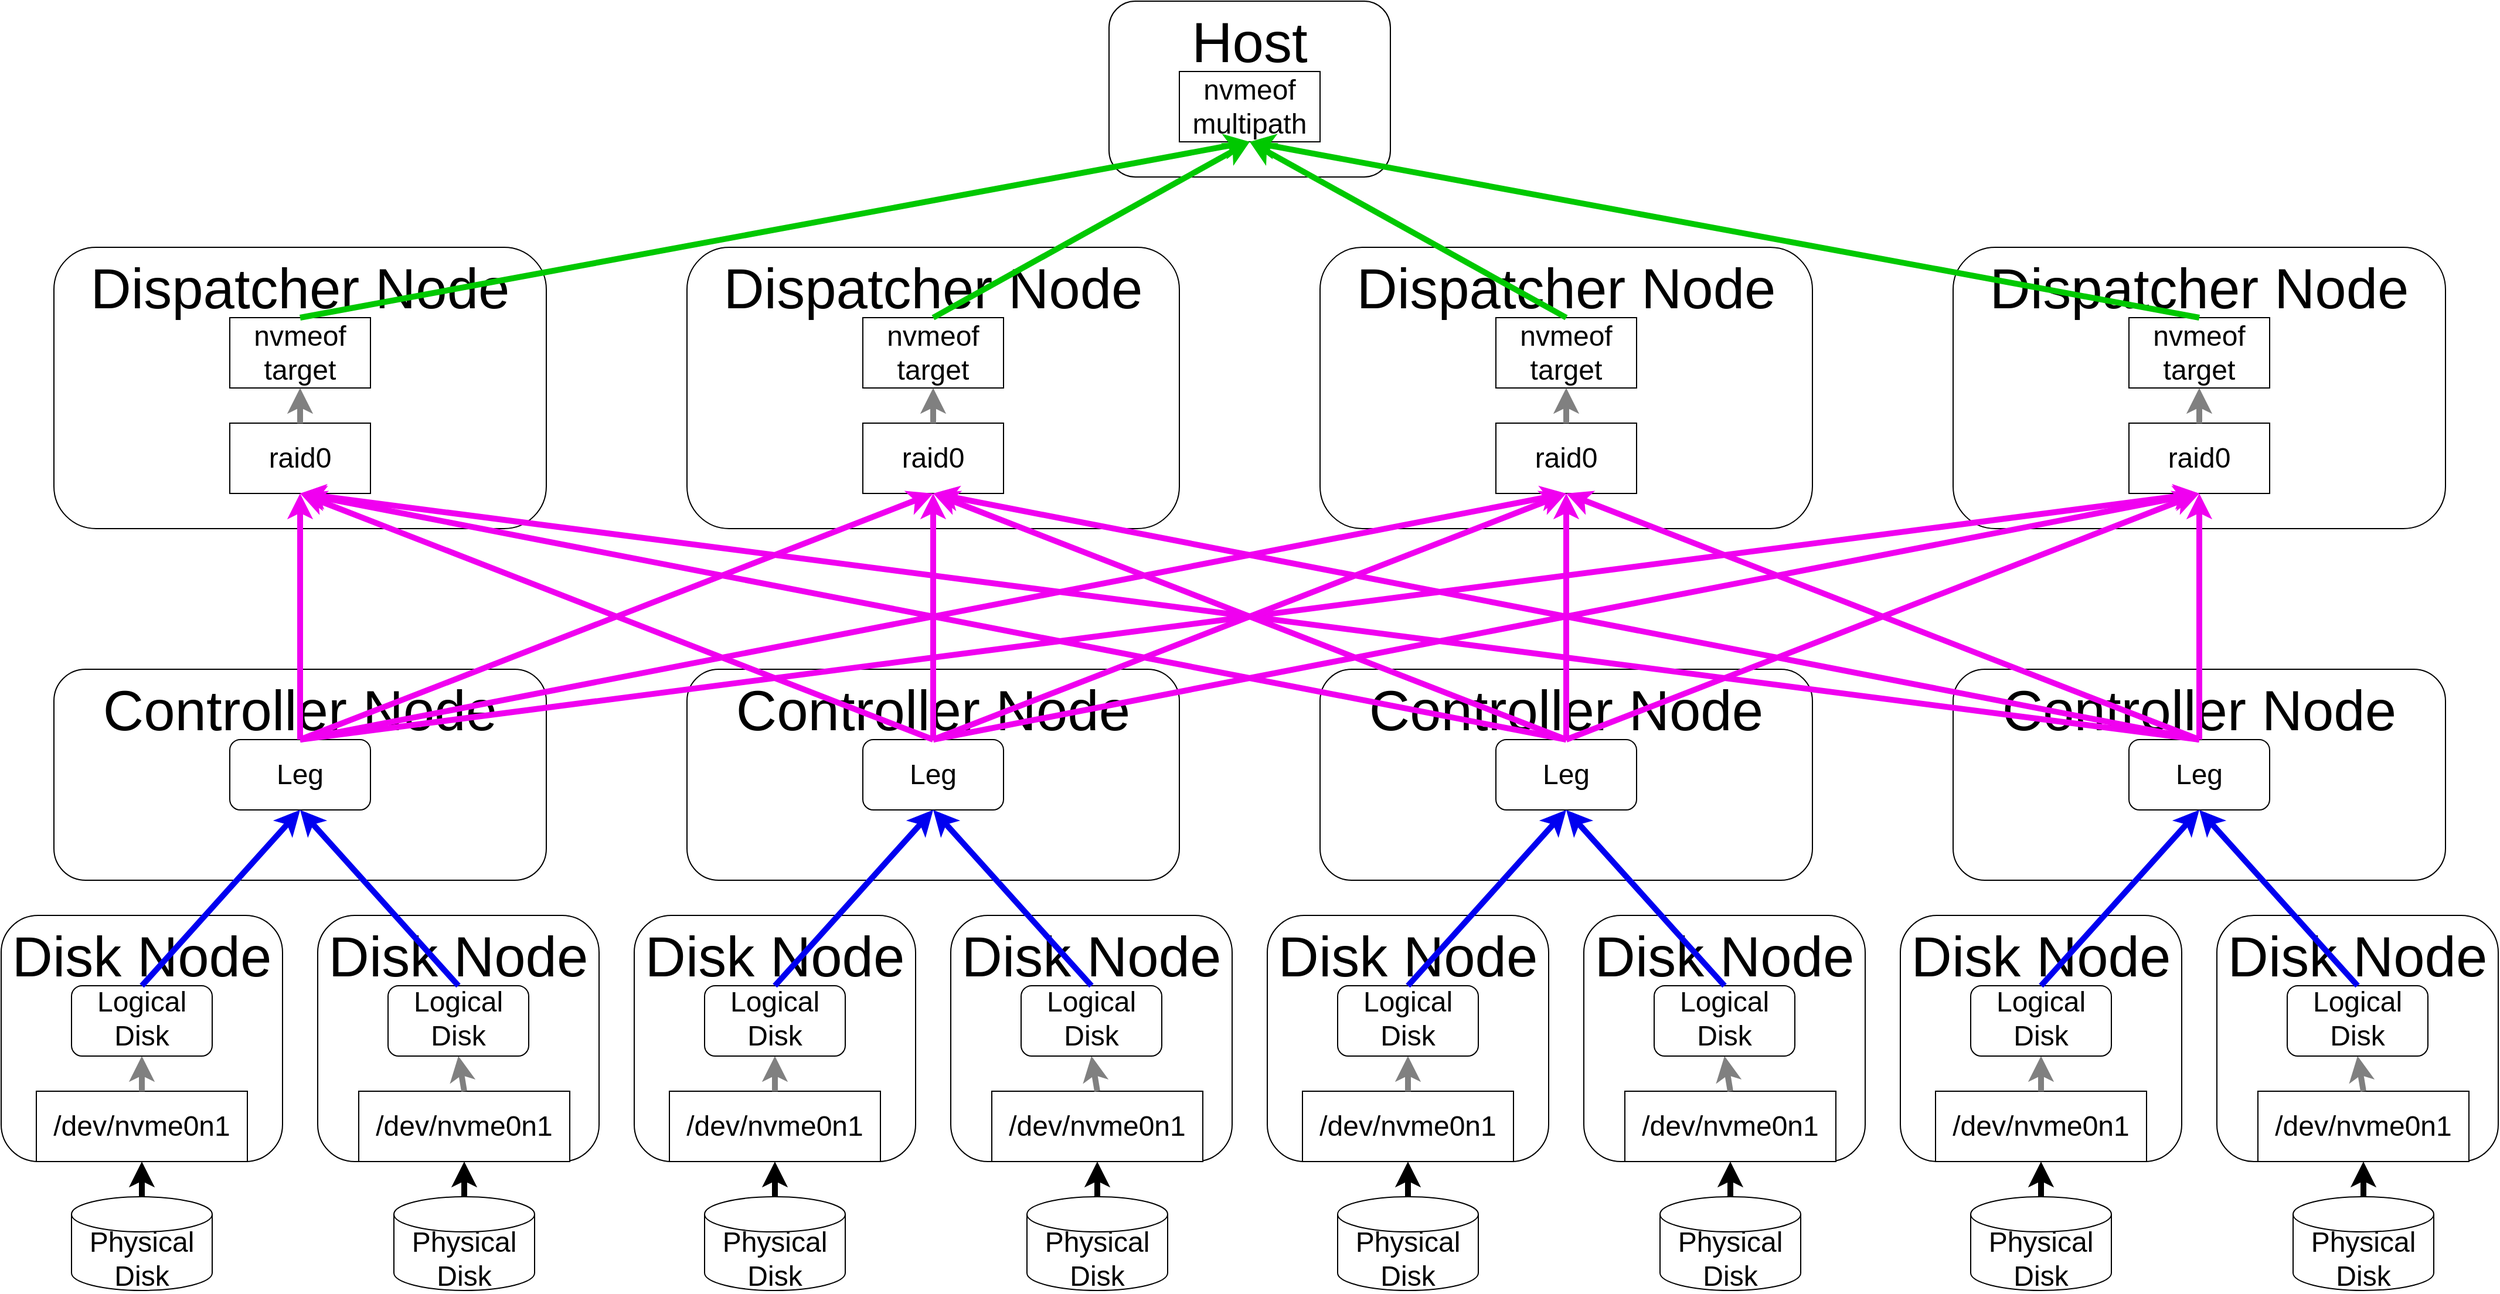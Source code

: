 <mxfile version="23.1.5" type="device">
  <diagram name="Page-1" id="okQUsLcCIn6qNMJXYvbM">
    <mxGraphModel dx="4580" dy="2303" grid="1" gridSize="10" guides="1" tooltips="1" connect="1" arrows="1" fold="1" page="1" pageScale="1" pageWidth="850" pageHeight="1100" math="0" shadow="0">
      <root>
        <mxCell id="0" />
        <mxCell id="1" parent="0" />
        <mxCell id="XB3jAJVvI8-QcdFU9VrM-32" value="&lt;span style=&quot;font-size: 48px;&quot;&gt;Dispatcher Node&lt;/span&gt;" style="rounded=1;whiteSpace=wrap;html=1;verticalAlign=top;" parent="1" vertex="1">
          <mxGeometry x="-1345" y="60" width="420" height="240" as="geometry" />
        </mxCell>
        <mxCell id="XB3jAJVvI8-QcdFU9VrM-1" value="&lt;font style=&quot;font-size: 48px;&quot;&gt;Controller Node&lt;/font&gt;" style="rounded=1;whiteSpace=wrap;html=1;verticalAlign=top;" parent="1" vertex="1">
          <mxGeometry x="-1345" y="420" width="420" height="180" as="geometry" />
        </mxCell>
        <mxCell id="XB3jAJVvI8-QcdFU9VrM-2" value="&lt;span style=&quot;font-size: 24px;&quot;&gt;Leg&lt;/span&gt;" style="rounded=1;whiteSpace=wrap;html=1;verticalAlign=middle;" parent="1" vertex="1">
          <mxGeometry x="-1195" y="480" width="120" height="60" as="geometry" />
        </mxCell>
        <mxCell id="XB3jAJVvI8-QcdFU9VrM-3" value="&lt;font style=&quot;font-size: 48px;&quot;&gt;Host&lt;/font&gt;" style="rounded=1;whiteSpace=wrap;html=1;verticalAlign=top;" parent="1" vertex="1">
          <mxGeometry x="-445" y="-150" width="240" height="150" as="geometry" />
        </mxCell>
        <mxCell id="XB3jAJVvI8-QcdFU9VrM-4" value="&lt;font style=&quot;font-size: 24px;&quot;&gt;nvmeof&lt;br&gt;multipath&lt;br&gt;&lt;/font&gt;" style="rounded=0;whiteSpace=wrap;html=1;" parent="1" vertex="1">
          <mxGeometry x="-385" y="-90" width="120" height="60" as="geometry" />
        </mxCell>
        <mxCell id="XB3jAJVvI8-QcdFU9VrM-5" value="&lt;font style=&quot;font-size: 48px;&quot;&gt;Disk Node&lt;/font&gt;" style="rounded=1;whiteSpace=wrap;html=1;verticalAlign=top;" parent="1" vertex="1">
          <mxGeometry x="-1390" y="630" width="240" height="210" as="geometry" />
        </mxCell>
        <mxCell id="XB3jAJVvI8-QcdFU9VrM-6" value="&lt;font style=&quot;font-size: 24px;&quot;&gt;Physical&lt;br&gt;Disk&lt;/font&gt;" style="shape=cylinder3;whiteSpace=wrap;html=1;boundedLbl=1;backgroundOutline=1;size=15;" parent="1" vertex="1">
          <mxGeometry x="-1330" y="870" width="120" height="80" as="geometry" />
        </mxCell>
        <mxCell id="XB3jAJVvI8-QcdFU9VrM-7" value="&lt;font style=&quot;font-size: 24px;&quot;&gt;/dev/nvme0n1&lt;/font&gt;" style="rounded=0;whiteSpace=wrap;html=1;" parent="1" vertex="1">
          <mxGeometry x="-1360" y="780" width="180" height="60" as="geometry" />
        </mxCell>
        <mxCell id="XB3jAJVvI8-QcdFU9VrM-9" value="" style="endArrow=classic;html=1;rounded=0;strokeWidth=5;strokeColor=#000000;exitX=0.5;exitY=0;exitDx=0;exitDy=0;exitPerimeter=0;entryX=0.5;entryY=1;entryDx=0;entryDy=0;" parent="1" source="XB3jAJVvI8-QcdFU9VrM-6" target="XB3jAJVvI8-QcdFU9VrM-7" edge="1">
          <mxGeometry width="50" height="50" relative="1" as="geometry">
            <mxPoint x="-965" y="1190" as="sourcePoint" />
            <mxPoint x="-915" y="1140" as="targetPoint" />
          </mxGeometry>
        </mxCell>
        <mxCell id="XB3jAJVvI8-QcdFU9VrM-10" value="" style="endArrow=classic;html=1;rounded=0;strokeWidth=5;strokeColor=#808080;exitX=0.5;exitY=0;exitDx=0;exitDy=0;entryX=0.5;entryY=1;entryDx=0;entryDy=0;" parent="1" source="XB3jAJVvI8-QcdFU9VrM-7" target="XB3jAJVvI8-QcdFU9VrM-11" edge="1">
          <mxGeometry width="50" height="50" relative="1" as="geometry">
            <mxPoint x="-585" y="790" as="sourcePoint" />
            <mxPoint x="-585" y="700" as="targetPoint" />
          </mxGeometry>
        </mxCell>
        <mxCell id="XB3jAJVvI8-QcdFU9VrM-11" value="&lt;font style=&quot;font-size: 24px;&quot;&gt;Logical Disk&lt;/font&gt;" style="rounded=1;whiteSpace=wrap;html=1;verticalAlign=bottom;container=0;" parent="1" vertex="1">
          <mxGeometry x="-1330" y="690" width="120" height="60" as="geometry" />
        </mxCell>
        <mxCell id="XB3jAJVvI8-QcdFU9VrM-13" value="" style="endArrow=none;dashed=1;html=1;dashPattern=1 4;strokeWidth=5;rounded=0;exitX=1;exitY=0.5;exitDx=0;exitDy=0;entryX=1;entryY=0.5;entryDx=0;entryDy=0;" parent="1" edge="1">
          <mxGeometry width="50" height="50" relative="1" as="geometry">
            <mxPoint x="-1255" y="720" as="sourcePoint" />
            <mxPoint x="-1255" y="720" as="targetPoint" />
          </mxGeometry>
        </mxCell>
        <mxCell id="XB3jAJVvI8-QcdFU9VrM-15" value="&lt;font style=&quot;font-size: 48px;&quot;&gt;Disk Node&lt;/font&gt;" style="rounded=1;whiteSpace=wrap;html=1;verticalAlign=top;" parent="1" vertex="1">
          <mxGeometry x="-1120" y="630" width="240" height="210" as="geometry" />
        </mxCell>
        <mxCell id="XB3jAJVvI8-QcdFU9VrM-16" value="&lt;font style=&quot;font-size: 24px;&quot;&gt;Physical&lt;br&gt;Disk&lt;/font&gt;" style="shape=cylinder3;whiteSpace=wrap;html=1;boundedLbl=1;backgroundOutline=1;size=15;" parent="1" vertex="1">
          <mxGeometry x="-1055" y="870" width="120" height="80" as="geometry" />
        </mxCell>
        <mxCell id="XB3jAJVvI8-QcdFU9VrM-17" value="&lt;font style=&quot;font-size: 24px;&quot;&gt;/dev/nvme0n1&lt;/font&gt;" style="rounded=0;whiteSpace=wrap;html=1;" parent="1" vertex="1">
          <mxGeometry x="-1085" y="780" width="180" height="60" as="geometry" />
        </mxCell>
        <mxCell id="XB3jAJVvI8-QcdFU9VrM-19" value="" style="endArrow=classic;html=1;rounded=0;strokeWidth=5;strokeColor=#000000;exitX=0.5;exitY=0;exitDx=0;exitDy=0;exitPerimeter=0;entryX=0.5;entryY=1;entryDx=0;entryDy=0;" parent="1" source="XB3jAJVvI8-QcdFU9VrM-16" target="XB3jAJVvI8-QcdFU9VrM-17" edge="1">
          <mxGeometry width="50" height="50" relative="1" as="geometry">
            <mxPoint x="-675" y="1190" as="sourcePoint" />
            <mxPoint x="-625" y="1140" as="targetPoint" />
          </mxGeometry>
        </mxCell>
        <mxCell id="XB3jAJVvI8-QcdFU9VrM-20" value="" style="endArrow=classic;html=1;rounded=0;strokeWidth=5;strokeColor=#808080;exitX=0.5;exitY=0;exitDx=0;exitDy=0;entryX=0.5;entryY=1;entryDx=0;entryDy=0;" parent="1" source="XB3jAJVvI8-QcdFU9VrM-17" target="XB3jAJVvI8-QcdFU9VrM-21" edge="1">
          <mxGeometry width="50" height="50" relative="1" as="geometry">
            <mxPoint x="-295" y="790" as="sourcePoint" />
            <mxPoint x="-295" y="700" as="targetPoint" />
          </mxGeometry>
        </mxCell>
        <mxCell id="XB3jAJVvI8-QcdFU9VrM-21" value="&lt;font style=&quot;font-size: 24px;&quot;&gt;Logical Disk&lt;/font&gt;" style="rounded=1;whiteSpace=wrap;html=1;verticalAlign=bottom;container=0;" parent="1" vertex="1">
          <mxGeometry x="-1060" y="690" width="120" height="60" as="geometry" />
        </mxCell>
        <mxCell id="XB3jAJVvI8-QcdFU9VrM-23" value="" style="endArrow=none;dashed=1;html=1;dashPattern=1 4;strokeWidth=5;rounded=0;exitX=1;exitY=0.5;exitDx=0;exitDy=0;entryX=1;entryY=0.5;entryDx=0;entryDy=0;" parent="1" edge="1">
          <mxGeometry width="50" height="50" relative="1" as="geometry">
            <mxPoint x="-965" y="720" as="sourcePoint" />
            <mxPoint x="-965" y="720" as="targetPoint" />
          </mxGeometry>
        </mxCell>
        <mxCell id="XB3jAJVvI8-QcdFU9VrM-25" value="" style="endArrow=classic;html=1;rounded=0;strokeWidth=5;strokeColor=#0000f0;exitX=0.5;exitY=0;exitDx=0;exitDy=0;entryX=0.5;entryY=1;entryDx=0;entryDy=0;" parent="1" source="XB3jAJVvI8-QcdFU9VrM-11" target="XB3jAJVvI8-QcdFU9VrM-2" edge="1">
          <mxGeometry width="50" height="50" relative="1" as="geometry">
            <mxPoint x="150" y="560" as="sourcePoint" />
            <mxPoint x="30" y="300" as="targetPoint" />
          </mxGeometry>
        </mxCell>
        <mxCell id="XB3jAJVvI8-QcdFU9VrM-26" value="" style="endArrow=classic;html=1;rounded=0;strokeWidth=5;strokeColor=#0000f0;exitX=0.5;exitY=0;exitDx=0;exitDy=0;entryX=0.5;entryY=1;entryDx=0;entryDy=0;" parent="1" source="XB3jAJVvI8-QcdFU9VrM-21" target="XB3jAJVvI8-QcdFU9VrM-2" edge="1">
          <mxGeometry width="50" height="50" relative="1" as="geometry">
            <mxPoint x="-40" y="800" as="sourcePoint" />
            <mxPoint x="80" y="540" as="targetPoint" />
          </mxGeometry>
        </mxCell>
        <mxCell id="XB3jAJVvI8-QcdFU9VrM-33" value="&lt;span style=&quot;font-size: 24px;&quot;&gt;raid0&lt;/span&gt;" style="rounded=0;whiteSpace=wrap;html=1;verticalAlign=middle;" parent="1" vertex="1">
          <mxGeometry x="-1195" y="210" width="120" height="60" as="geometry" />
        </mxCell>
        <mxCell id="XB3jAJVvI8-QcdFU9VrM-34" value="&lt;font style=&quot;font-size: 48px;&quot;&gt;Controller Node&lt;/font&gt;" style="rounded=1;whiteSpace=wrap;html=1;verticalAlign=top;" parent="1" vertex="1">
          <mxGeometry x="-805" y="420" width="420" height="180" as="geometry" />
        </mxCell>
        <mxCell id="XB3jAJVvI8-QcdFU9VrM-35" value="&lt;span style=&quot;font-size: 24px;&quot;&gt;Leg&lt;/span&gt;" style="rounded=1;whiteSpace=wrap;html=1;verticalAlign=middle;" parent="1" vertex="1">
          <mxGeometry x="-655" y="480" width="120" height="60" as="geometry" />
        </mxCell>
        <mxCell id="XB3jAJVvI8-QcdFU9VrM-36" value="&lt;font style=&quot;font-size: 48px;&quot;&gt;Disk Node&lt;/font&gt;" style="rounded=1;whiteSpace=wrap;html=1;verticalAlign=top;" parent="1" vertex="1">
          <mxGeometry x="-850" y="630" width="240" height="210" as="geometry" />
        </mxCell>
        <mxCell id="XB3jAJVvI8-QcdFU9VrM-37" value="&lt;font style=&quot;font-size: 24px;&quot;&gt;Physical&lt;br&gt;Disk&lt;/font&gt;" style="shape=cylinder3;whiteSpace=wrap;html=1;boundedLbl=1;backgroundOutline=1;size=15;" parent="1" vertex="1">
          <mxGeometry x="-790" y="870" width="120" height="80" as="geometry" />
        </mxCell>
        <mxCell id="XB3jAJVvI8-QcdFU9VrM-38" value="&lt;font style=&quot;font-size: 24px;&quot;&gt;/dev/nvme0n1&lt;/font&gt;" style="rounded=0;whiteSpace=wrap;html=1;" parent="1" vertex="1">
          <mxGeometry x="-820" y="780" width="180" height="60" as="geometry" />
        </mxCell>
        <mxCell id="XB3jAJVvI8-QcdFU9VrM-39" value="" style="endArrow=classic;html=1;rounded=0;strokeWidth=5;strokeColor=#000000;exitX=0.5;exitY=0;exitDx=0;exitDy=0;exitPerimeter=0;entryX=0.5;entryY=1;entryDx=0;entryDy=0;" parent="1" source="XB3jAJVvI8-QcdFU9VrM-37" target="XB3jAJVvI8-QcdFU9VrM-38" edge="1">
          <mxGeometry width="50" height="50" relative="1" as="geometry">
            <mxPoint x="-425" y="1190" as="sourcePoint" />
            <mxPoint x="-375" y="1140" as="targetPoint" />
          </mxGeometry>
        </mxCell>
        <mxCell id="XB3jAJVvI8-QcdFU9VrM-40" value="" style="endArrow=classic;html=1;rounded=0;strokeWidth=5;strokeColor=#808080;exitX=0.5;exitY=0;exitDx=0;exitDy=0;entryX=0.5;entryY=1;entryDx=0;entryDy=0;" parent="1" source="XB3jAJVvI8-QcdFU9VrM-38" target="XB3jAJVvI8-QcdFU9VrM-41" edge="1">
          <mxGeometry width="50" height="50" relative="1" as="geometry">
            <mxPoint x="-45" y="790" as="sourcePoint" />
            <mxPoint x="-45" y="700" as="targetPoint" />
          </mxGeometry>
        </mxCell>
        <mxCell id="XB3jAJVvI8-QcdFU9VrM-41" value="&lt;font style=&quot;font-size: 24px;&quot;&gt;Logical Disk&lt;/font&gt;" style="rounded=1;whiteSpace=wrap;html=1;verticalAlign=bottom;container=0;" parent="1" vertex="1">
          <mxGeometry x="-790" y="690" width="120" height="60" as="geometry" />
        </mxCell>
        <mxCell id="XB3jAJVvI8-QcdFU9VrM-42" value="" style="endArrow=none;dashed=1;html=1;dashPattern=1 4;strokeWidth=5;rounded=0;exitX=1;exitY=0.5;exitDx=0;exitDy=0;entryX=1;entryY=0.5;entryDx=0;entryDy=0;" parent="1" edge="1">
          <mxGeometry width="50" height="50" relative="1" as="geometry">
            <mxPoint x="-715" y="720" as="sourcePoint" />
            <mxPoint x="-715" y="720" as="targetPoint" />
          </mxGeometry>
        </mxCell>
        <mxCell id="XB3jAJVvI8-QcdFU9VrM-43" value="&lt;font style=&quot;font-size: 48px;&quot;&gt;Disk Node&lt;/font&gt;" style="rounded=1;whiteSpace=wrap;html=1;verticalAlign=top;" parent="1" vertex="1">
          <mxGeometry x="-580" y="630" width="240" height="210" as="geometry" />
        </mxCell>
        <mxCell id="XB3jAJVvI8-QcdFU9VrM-44" value="&lt;font style=&quot;font-size: 24px;&quot;&gt;Physical&lt;br&gt;Disk&lt;/font&gt;" style="shape=cylinder3;whiteSpace=wrap;html=1;boundedLbl=1;backgroundOutline=1;size=15;" parent="1" vertex="1">
          <mxGeometry x="-515" y="870" width="120" height="80" as="geometry" />
        </mxCell>
        <mxCell id="XB3jAJVvI8-QcdFU9VrM-45" value="&lt;font style=&quot;font-size: 24px;&quot;&gt;/dev/nvme0n1&lt;/font&gt;" style="rounded=0;whiteSpace=wrap;html=1;" parent="1" vertex="1">
          <mxGeometry x="-545" y="780" width="180" height="60" as="geometry" />
        </mxCell>
        <mxCell id="XB3jAJVvI8-QcdFU9VrM-46" value="" style="endArrow=classic;html=1;rounded=0;strokeWidth=5;strokeColor=#000000;exitX=0.5;exitY=0;exitDx=0;exitDy=0;exitPerimeter=0;entryX=0.5;entryY=1;entryDx=0;entryDy=0;" parent="1" source="XB3jAJVvI8-QcdFU9VrM-44" target="XB3jAJVvI8-QcdFU9VrM-45" edge="1">
          <mxGeometry width="50" height="50" relative="1" as="geometry">
            <mxPoint x="-135" y="1190" as="sourcePoint" />
            <mxPoint x="-85" y="1140" as="targetPoint" />
          </mxGeometry>
        </mxCell>
        <mxCell id="XB3jAJVvI8-QcdFU9VrM-47" value="" style="endArrow=classic;html=1;rounded=0;strokeWidth=5;strokeColor=#808080;exitX=0.5;exitY=0;exitDx=0;exitDy=0;entryX=0.5;entryY=1;entryDx=0;entryDy=0;" parent="1" source="XB3jAJVvI8-QcdFU9VrM-45" target="XB3jAJVvI8-QcdFU9VrM-48" edge="1">
          <mxGeometry width="50" height="50" relative="1" as="geometry">
            <mxPoint x="245" y="790" as="sourcePoint" />
            <mxPoint x="245" y="700" as="targetPoint" />
          </mxGeometry>
        </mxCell>
        <mxCell id="XB3jAJVvI8-QcdFU9VrM-48" value="&lt;font style=&quot;font-size: 24px;&quot;&gt;Logical Disk&lt;/font&gt;" style="rounded=1;whiteSpace=wrap;html=1;verticalAlign=bottom;container=0;" parent="1" vertex="1">
          <mxGeometry x="-520" y="690" width="120" height="60" as="geometry" />
        </mxCell>
        <mxCell id="XB3jAJVvI8-QcdFU9VrM-49" value="" style="endArrow=none;dashed=1;html=1;dashPattern=1 4;strokeWidth=5;rounded=0;exitX=1;exitY=0.5;exitDx=0;exitDy=0;entryX=1;entryY=0.5;entryDx=0;entryDy=0;" parent="1" edge="1">
          <mxGeometry width="50" height="50" relative="1" as="geometry">
            <mxPoint x="-425" y="720" as="sourcePoint" />
            <mxPoint x="-425" y="720" as="targetPoint" />
          </mxGeometry>
        </mxCell>
        <mxCell id="XB3jAJVvI8-QcdFU9VrM-50" value="" style="endArrow=classic;html=1;rounded=0;strokeWidth=5;strokeColor=#0000f0;exitX=0.5;exitY=0;exitDx=0;exitDy=0;entryX=0.5;entryY=1;entryDx=0;entryDy=0;" parent="1" source="XB3jAJVvI8-QcdFU9VrM-41" target="XB3jAJVvI8-QcdFU9VrM-35" edge="1">
          <mxGeometry width="50" height="50" relative="1" as="geometry">
            <mxPoint x="690" y="560" as="sourcePoint" />
            <mxPoint x="570" y="300" as="targetPoint" />
          </mxGeometry>
        </mxCell>
        <mxCell id="XB3jAJVvI8-QcdFU9VrM-51" value="" style="endArrow=classic;html=1;rounded=0;strokeWidth=5;strokeColor=#0000f0;exitX=0.5;exitY=0;exitDx=0;exitDy=0;entryX=0.5;entryY=1;entryDx=0;entryDy=0;" parent="1" source="XB3jAJVvI8-QcdFU9VrM-48" target="XB3jAJVvI8-QcdFU9VrM-35" edge="1">
          <mxGeometry width="50" height="50" relative="1" as="geometry">
            <mxPoint x="500" y="800" as="sourcePoint" />
            <mxPoint x="620" y="540" as="targetPoint" />
          </mxGeometry>
        </mxCell>
        <mxCell id="XB3jAJVvI8-QcdFU9VrM-52" value="&lt;font style=&quot;font-size: 48px;&quot;&gt;Controller Node&lt;/font&gt;" style="rounded=1;whiteSpace=wrap;html=1;verticalAlign=top;" parent="1" vertex="1">
          <mxGeometry x="-265" y="420" width="420" height="180" as="geometry" />
        </mxCell>
        <mxCell id="XB3jAJVvI8-QcdFU9VrM-53" value="&lt;span style=&quot;font-size: 24px;&quot;&gt;Leg&lt;/span&gt;" style="rounded=1;whiteSpace=wrap;html=1;verticalAlign=middle;" parent="1" vertex="1">
          <mxGeometry x="-115" y="480" width="120" height="60" as="geometry" />
        </mxCell>
        <mxCell id="XB3jAJVvI8-QcdFU9VrM-54" value="&lt;font style=&quot;font-size: 48px;&quot;&gt;Disk Node&lt;/font&gt;" style="rounded=1;whiteSpace=wrap;html=1;verticalAlign=top;" parent="1" vertex="1">
          <mxGeometry x="-310" y="630" width="240" height="210" as="geometry" />
        </mxCell>
        <mxCell id="XB3jAJVvI8-QcdFU9VrM-55" value="&lt;font style=&quot;font-size: 24px;&quot;&gt;Physical&lt;br&gt;Disk&lt;/font&gt;" style="shape=cylinder3;whiteSpace=wrap;html=1;boundedLbl=1;backgroundOutline=1;size=15;" parent="1" vertex="1">
          <mxGeometry x="-250" y="870" width="120" height="80" as="geometry" />
        </mxCell>
        <mxCell id="XB3jAJVvI8-QcdFU9VrM-56" value="&lt;font style=&quot;font-size: 24px;&quot;&gt;/dev/nvme0n1&lt;/font&gt;" style="rounded=0;whiteSpace=wrap;html=1;" parent="1" vertex="1">
          <mxGeometry x="-280" y="780" width="180" height="60" as="geometry" />
        </mxCell>
        <mxCell id="XB3jAJVvI8-QcdFU9VrM-57" value="" style="endArrow=classic;html=1;rounded=0;strokeWidth=5;strokeColor=#000000;exitX=0.5;exitY=0;exitDx=0;exitDy=0;exitPerimeter=0;entryX=0.5;entryY=1;entryDx=0;entryDy=0;" parent="1" source="XB3jAJVvI8-QcdFU9VrM-55" target="XB3jAJVvI8-QcdFU9VrM-56" edge="1">
          <mxGeometry width="50" height="50" relative="1" as="geometry">
            <mxPoint x="115" y="1190" as="sourcePoint" />
            <mxPoint x="165" y="1140" as="targetPoint" />
          </mxGeometry>
        </mxCell>
        <mxCell id="XB3jAJVvI8-QcdFU9VrM-58" value="" style="endArrow=classic;html=1;rounded=0;strokeWidth=5;strokeColor=#808080;exitX=0.5;exitY=0;exitDx=0;exitDy=0;entryX=0.5;entryY=1;entryDx=0;entryDy=0;" parent="1" source="XB3jAJVvI8-QcdFU9VrM-56" target="XB3jAJVvI8-QcdFU9VrM-59" edge="1">
          <mxGeometry width="50" height="50" relative="1" as="geometry">
            <mxPoint x="495" y="790" as="sourcePoint" />
            <mxPoint x="495" y="700" as="targetPoint" />
          </mxGeometry>
        </mxCell>
        <mxCell id="XB3jAJVvI8-QcdFU9VrM-59" value="&lt;font style=&quot;font-size: 24px;&quot;&gt;Logical Disk&lt;/font&gt;" style="rounded=1;whiteSpace=wrap;html=1;verticalAlign=bottom;container=0;" parent="1" vertex="1">
          <mxGeometry x="-250" y="690" width="120" height="60" as="geometry" />
        </mxCell>
        <mxCell id="XB3jAJVvI8-QcdFU9VrM-60" value="" style="endArrow=none;dashed=1;html=1;dashPattern=1 4;strokeWidth=5;rounded=0;exitX=1;exitY=0.5;exitDx=0;exitDy=0;entryX=1;entryY=0.5;entryDx=0;entryDy=0;" parent="1" edge="1">
          <mxGeometry width="50" height="50" relative="1" as="geometry">
            <mxPoint x="-175" y="720" as="sourcePoint" />
            <mxPoint x="-175" y="720" as="targetPoint" />
          </mxGeometry>
        </mxCell>
        <mxCell id="XB3jAJVvI8-QcdFU9VrM-61" value="&lt;font style=&quot;font-size: 48px;&quot;&gt;Disk Node&lt;/font&gt;" style="rounded=1;whiteSpace=wrap;html=1;verticalAlign=top;" parent="1" vertex="1">
          <mxGeometry x="-40" y="630" width="240" height="210" as="geometry" />
        </mxCell>
        <mxCell id="XB3jAJVvI8-QcdFU9VrM-62" value="&lt;font style=&quot;font-size: 24px;&quot;&gt;Physical&lt;br&gt;Disk&lt;/font&gt;" style="shape=cylinder3;whiteSpace=wrap;html=1;boundedLbl=1;backgroundOutline=1;size=15;" parent="1" vertex="1">
          <mxGeometry x="25" y="870" width="120" height="80" as="geometry" />
        </mxCell>
        <mxCell id="XB3jAJVvI8-QcdFU9VrM-63" value="&lt;font style=&quot;font-size: 24px;&quot;&gt;/dev/nvme0n1&lt;/font&gt;" style="rounded=0;whiteSpace=wrap;html=1;" parent="1" vertex="1">
          <mxGeometry x="-5" y="780" width="180" height="60" as="geometry" />
        </mxCell>
        <mxCell id="XB3jAJVvI8-QcdFU9VrM-64" value="" style="endArrow=classic;html=1;rounded=0;strokeWidth=5;strokeColor=#000000;exitX=0.5;exitY=0;exitDx=0;exitDy=0;exitPerimeter=0;entryX=0.5;entryY=1;entryDx=0;entryDy=0;" parent="1" source="XB3jAJVvI8-QcdFU9VrM-62" target="XB3jAJVvI8-QcdFU9VrM-63" edge="1">
          <mxGeometry width="50" height="50" relative="1" as="geometry">
            <mxPoint x="405" y="1190" as="sourcePoint" />
            <mxPoint x="455" y="1140" as="targetPoint" />
          </mxGeometry>
        </mxCell>
        <mxCell id="XB3jAJVvI8-QcdFU9VrM-65" value="" style="endArrow=classic;html=1;rounded=0;strokeWidth=5;strokeColor=#808080;exitX=0.5;exitY=0;exitDx=0;exitDy=0;entryX=0.5;entryY=1;entryDx=0;entryDy=0;" parent="1" source="XB3jAJVvI8-QcdFU9VrM-63" target="XB3jAJVvI8-QcdFU9VrM-66" edge="1">
          <mxGeometry width="50" height="50" relative="1" as="geometry">
            <mxPoint x="785" y="790" as="sourcePoint" />
            <mxPoint x="785" y="700" as="targetPoint" />
          </mxGeometry>
        </mxCell>
        <mxCell id="XB3jAJVvI8-QcdFU9VrM-66" value="&lt;font style=&quot;font-size: 24px;&quot;&gt;Logical Disk&lt;/font&gt;" style="rounded=1;whiteSpace=wrap;html=1;verticalAlign=bottom;container=0;" parent="1" vertex="1">
          <mxGeometry x="20" y="690" width="120" height="60" as="geometry" />
        </mxCell>
        <mxCell id="XB3jAJVvI8-QcdFU9VrM-67" value="" style="endArrow=none;dashed=1;html=1;dashPattern=1 4;strokeWidth=5;rounded=0;exitX=1;exitY=0.5;exitDx=0;exitDy=0;entryX=1;entryY=0.5;entryDx=0;entryDy=0;" parent="1" edge="1">
          <mxGeometry width="50" height="50" relative="1" as="geometry">
            <mxPoint x="115" y="720" as="sourcePoint" />
            <mxPoint x="115" y="720" as="targetPoint" />
          </mxGeometry>
        </mxCell>
        <mxCell id="XB3jAJVvI8-QcdFU9VrM-68" value="" style="endArrow=classic;html=1;rounded=0;strokeWidth=5;strokeColor=#0000f0;exitX=0.5;exitY=0;exitDx=0;exitDy=0;entryX=0.5;entryY=1;entryDx=0;entryDy=0;" parent="1" source="XB3jAJVvI8-QcdFU9VrM-59" target="XB3jAJVvI8-QcdFU9VrM-53" edge="1">
          <mxGeometry width="50" height="50" relative="1" as="geometry">
            <mxPoint x="1230" y="560" as="sourcePoint" />
            <mxPoint x="1110" y="300" as="targetPoint" />
          </mxGeometry>
        </mxCell>
        <mxCell id="XB3jAJVvI8-QcdFU9VrM-69" value="" style="endArrow=classic;html=1;rounded=0;strokeWidth=5;strokeColor=#0000f0;exitX=0.5;exitY=0;exitDx=0;exitDy=0;entryX=0.5;entryY=1;entryDx=0;entryDy=0;" parent="1" source="XB3jAJVvI8-QcdFU9VrM-66" target="XB3jAJVvI8-QcdFU9VrM-53" edge="1">
          <mxGeometry width="50" height="50" relative="1" as="geometry">
            <mxPoint x="1040" y="800" as="sourcePoint" />
            <mxPoint x="1160" y="540" as="targetPoint" />
          </mxGeometry>
        </mxCell>
        <mxCell id="XB3jAJVvI8-QcdFU9VrM-70" value="&lt;font style=&quot;font-size: 48px;&quot;&gt;Controller Node&lt;/font&gt;" style="rounded=1;whiteSpace=wrap;html=1;verticalAlign=top;" parent="1" vertex="1">
          <mxGeometry x="275" y="420" width="420" height="180" as="geometry" />
        </mxCell>
        <mxCell id="XB3jAJVvI8-QcdFU9VrM-71" value="&lt;span style=&quot;font-size: 24px;&quot;&gt;Leg&lt;/span&gt;" style="rounded=1;whiteSpace=wrap;html=1;verticalAlign=middle;" parent="1" vertex="1">
          <mxGeometry x="425" y="480" width="120" height="60" as="geometry" />
        </mxCell>
        <mxCell id="XB3jAJVvI8-QcdFU9VrM-72" value="&lt;font style=&quot;font-size: 48px;&quot;&gt;Disk Node&lt;/font&gt;" style="rounded=1;whiteSpace=wrap;html=1;verticalAlign=top;" parent="1" vertex="1">
          <mxGeometry x="230" y="630" width="240" height="210" as="geometry" />
        </mxCell>
        <mxCell id="XB3jAJVvI8-QcdFU9VrM-73" value="&lt;font style=&quot;font-size: 24px;&quot;&gt;Physical&lt;br&gt;Disk&lt;/font&gt;" style="shape=cylinder3;whiteSpace=wrap;html=1;boundedLbl=1;backgroundOutline=1;size=15;" parent="1" vertex="1">
          <mxGeometry x="290" y="870" width="120" height="80" as="geometry" />
        </mxCell>
        <mxCell id="XB3jAJVvI8-QcdFU9VrM-74" value="&lt;font style=&quot;font-size: 24px;&quot;&gt;/dev/nvme0n1&lt;/font&gt;" style="rounded=0;whiteSpace=wrap;html=1;" parent="1" vertex="1">
          <mxGeometry x="260" y="780" width="180" height="60" as="geometry" />
        </mxCell>
        <mxCell id="XB3jAJVvI8-QcdFU9VrM-75" value="" style="endArrow=classic;html=1;rounded=0;strokeWidth=5;strokeColor=#000000;exitX=0.5;exitY=0;exitDx=0;exitDy=0;exitPerimeter=0;entryX=0.5;entryY=1;entryDx=0;entryDy=0;" parent="1" source="XB3jAJVvI8-QcdFU9VrM-73" target="XB3jAJVvI8-QcdFU9VrM-74" edge="1">
          <mxGeometry width="50" height="50" relative="1" as="geometry">
            <mxPoint x="655" y="1190" as="sourcePoint" />
            <mxPoint x="705" y="1140" as="targetPoint" />
          </mxGeometry>
        </mxCell>
        <mxCell id="XB3jAJVvI8-QcdFU9VrM-76" value="" style="endArrow=classic;html=1;rounded=0;strokeWidth=5;strokeColor=#808080;exitX=0.5;exitY=0;exitDx=0;exitDy=0;entryX=0.5;entryY=1;entryDx=0;entryDy=0;" parent="1" source="XB3jAJVvI8-QcdFU9VrM-74" target="XB3jAJVvI8-QcdFU9VrM-77" edge="1">
          <mxGeometry width="50" height="50" relative="1" as="geometry">
            <mxPoint x="1035" y="790" as="sourcePoint" />
            <mxPoint x="1035" y="700" as="targetPoint" />
          </mxGeometry>
        </mxCell>
        <mxCell id="XB3jAJVvI8-QcdFU9VrM-77" value="&lt;font style=&quot;font-size: 24px;&quot;&gt;Logical Disk&lt;/font&gt;" style="rounded=1;whiteSpace=wrap;html=1;verticalAlign=bottom;container=0;" parent="1" vertex="1">
          <mxGeometry x="290" y="690" width="120" height="60" as="geometry" />
        </mxCell>
        <mxCell id="XB3jAJVvI8-QcdFU9VrM-78" value="" style="endArrow=none;dashed=1;html=1;dashPattern=1 4;strokeWidth=5;rounded=0;exitX=1;exitY=0.5;exitDx=0;exitDy=0;entryX=1;entryY=0.5;entryDx=0;entryDy=0;" parent="1" edge="1">
          <mxGeometry width="50" height="50" relative="1" as="geometry">
            <mxPoint x="365" y="720" as="sourcePoint" />
            <mxPoint x="365" y="720" as="targetPoint" />
          </mxGeometry>
        </mxCell>
        <mxCell id="XB3jAJVvI8-QcdFU9VrM-79" value="&lt;font style=&quot;font-size: 48px;&quot;&gt;Disk Node&lt;/font&gt;" style="rounded=1;whiteSpace=wrap;html=1;verticalAlign=top;" parent="1" vertex="1">
          <mxGeometry x="500" y="630" width="240" height="210" as="geometry" />
        </mxCell>
        <mxCell id="XB3jAJVvI8-QcdFU9VrM-80" value="&lt;font style=&quot;font-size: 24px;&quot;&gt;Physical&lt;br&gt;Disk&lt;/font&gt;" style="shape=cylinder3;whiteSpace=wrap;html=1;boundedLbl=1;backgroundOutline=1;size=15;" parent="1" vertex="1">
          <mxGeometry x="565" y="870" width="120" height="80" as="geometry" />
        </mxCell>
        <mxCell id="XB3jAJVvI8-QcdFU9VrM-81" value="&lt;font style=&quot;font-size: 24px;&quot;&gt;/dev/nvme0n1&lt;/font&gt;" style="rounded=0;whiteSpace=wrap;html=1;" parent="1" vertex="1">
          <mxGeometry x="535" y="780" width="180" height="60" as="geometry" />
        </mxCell>
        <mxCell id="XB3jAJVvI8-QcdFU9VrM-82" value="" style="endArrow=classic;html=1;rounded=0;strokeWidth=5;strokeColor=#000000;exitX=0.5;exitY=0;exitDx=0;exitDy=0;exitPerimeter=0;entryX=0.5;entryY=1;entryDx=0;entryDy=0;" parent="1" source="XB3jAJVvI8-QcdFU9VrM-80" target="XB3jAJVvI8-QcdFU9VrM-81" edge="1">
          <mxGeometry width="50" height="50" relative="1" as="geometry">
            <mxPoint x="945" y="1190" as="sourcePoint" />
            <mxPoint x="995" y="1140" as="targetPoint" />
          </mxGeometry>
        </mxCell>
        <mxCell id="XB3jAJVvI8-QcdFU9VrM-83" value="" style="endArrow=classic;html=1;rounded=0;strokeWidth=5;strokeColor=#808080;exitX=0.5;exitY=0;exitDx=0;exitDy=0;entryX=0.5;entryY=1;entryDx=0;entryDy=0;" parent="1" source="XB3jAJVvI8-QcdFU9VrM-81" target="XB3jAJVvI8-QcdFU9VrM-84" edge="1">
          <mxGeometry width="50" height="50" relative="1" as="geometry">
            <mxPoint x="1325" y="790" as="sourcePoint" />
            <mxPoint x="1325" y="700" as="targetPoint" />
          </mxGeometry>
        </mxCell>
        <mxCell id="XB3jAJVvI8-QcdFU9VrM-84" value="&lt;font style=&quot;font-size: 24px;&quot;&gt;Logical Disk&lt;/font&gt;" style="rounded=1;whiteSpace=wrap;html=1;verticalAlign=bottom;container=0;" parent="1" vertex="1">
          <mxGeometry x="560" y="690" width="120" height="60" as="geometry" />
        </mxCell>
        <mxCell id="XB3jAJVvI8-QcdFU9VrM-85" value="" style="endArrow=none;dashed=1;html=1;dashPattern=1 4;strokeWidth=5;rounded=0;exitX=1;exitY=0.5;exitDx=0;exitDy=0;entryX=1;entryY=0.5;entryDx=0;entryDy=0;" parent="1" edge="1">
          <mxGeometry width="50" height="50" relative="1" as="geometry">
            <mxPoint x="655" y="720" as="sourcePoint" />
            <mxPoint x="655" y="720" as="targetPoint" />
          </mxGeometry>
        </mxCell>
        <mxCell id="XB3jAJVvI8-QcdFU9VrM-86" value="" style="endArrow=classic;html=1;rounded=0;strokeWidth=5;strokeColor=#0000f0;exitX=0.5;exitY=0;exitDx=0;exitDy=0;entryX=0.5;entryY=1;entryDx=0;entryDy=0;" parent="1" source="XB3jAJVvI8-QcdFU9VrM-77" target="XB3jAJVvI8-QcdFU9VrM-71" edge="1">
          <mxGeometry width="50" height="50" relative="1" as="geometry">
            <mxPoint x="1770" y="560" as="sourcePoint" />
            <mxPoint x="1650" y="300" as="targetPoint" />
          </mxGeometry>
        </mxCell>
        <mxCell id="XB3jAJVvI8-QcdFU9VrM-87" value="" style="endArrow=classic;html=1;rounded=0;strokeWidth=5;strokeColor=#0000f0;exitX=0.5;exitY=0;exitDx=0;exitDy=0;entryX=0.5;entryY=1;entryDx=0;entryDy=0;" parent="1" source="XB3jAJVvI8-QcdFU9VrM-84" target="XB3jAJVvI8-QcdFU9VrM-71" edge="1">
          <mxGeometry width="50" height="50" relative="1" as="geometry">
            <mxPoint x="1580" y="800" as="sourcePoint" />
            <mxPoint x="1700" y="540" as="targetPoint" />
          </mxGeometry>
        </mxCell>
        <mxCell id="XB3jAJVvI8-QcdFU9VrM-88" value="&lt;span style=&quot;font-size: 24px;&quot;&gt;nvmeof&lt;br&gt;target&lt;br&gt;&lt;/span&gt;" style="rounded=0;whiteSpace=wrap;html=1;verticalAlign=middle;" parent="1" vertex="1">
          <mxGeometry x="-1195" y="120" width="120" height="60" as="geometry" />
        </mxCell>
        <mxCell id="XB3jAJVvI8-QcdFU9VrM-90" value="&lt;span style=&quot;font-size: 48px;&quot;&gt;Dispatcher Node&lt;/span&gt;" style="rounded=1;whiteSpace=wrap;html=1;verticalAlign=top;" parent="1" vertex="1">
          <mxGeometry x="-805" y="60" width="420" height="240" as="geometry" />
        </mxCell>
        <mxCell id="XB3jAJVvI8-QcdFU9VrM-91" value="&lt;span style=&quot;font-size: 24px;&quot;&gt;raid0&lt;/span&gt;" style="rounded=0;whiteSpace=wrap;html=1;verticalAlign=middle;" parent="1" vertex="1">
          <mxGeometry x="-655" y="210" width="120" height="60" as="geometry" />
        </mxCell>
        <mxCell id="XB3jAJVvI8-QcdFU9VrM-92" value="&lt;span style=&quot;font-size: 24px;&quot;&gt;nvmeof&lt;br&gt;target&lt;br&gt;&lt;/span&gt;" style="rounded=0;whiteSpace=wrap;html=1;verticalAlign=middle;" parent="1" vertex="1">
          <mxGeometry x="-655" y="120" width="120" height="60" as="geometry" />
        </mxCell>
        <mxCell id="XB3jAJVvI8-QcdFU9VrM-93" value="&lt;span style=&quot;font-size: 48px;&quot;&gt;Dispatcher Node&lt;/span&gt;" style="rounded=1;whiteSpace=wrap;html=1;verticalAlign=top;" parent="1" vertex="1">
          <mxGeometry x="-265" y="60" width="420" height="240" as="geometry" />
        </mxCell>
        <mxCell id="XB3jAJVvI8-QcdFU9VrM-94" value="&lt;span style=&quot;font-size: 24px;&quot;&gt;raid0&lt;/span&gt;" style="rounded=0;whiteSpace=wrap;html=1;verticalAlign=middle;" parent="1" vertex="1">
          <mxGeometry x="-115" y="210" width="120" height="60" as="geometry" />
        </mxCell>
        <mxCell id="XB3jAJVvI8-QcdFU9VrM-95" value="&lt;span style=&quot;font-size: 24px;&quot;&gt;nvmeof&lt;br&gt;target&lt;br&gt;&lt;/span&gt;" style="rounded=0;whiteSpace=wrap;html=1;verticalAlign=middle;" parent="1" vertex="1">
          <mxGeometry x="-115" y="120" width="120" height="60" as="geometry" />
        </mxCell>
        <mxCell id="XB3jAJVvI8-QcdFU9VrM-96" value="&lt;span style=&quot;font-size: 48px;&quot;&gt;Dispatcher Node&lt;/span&gt;" style="rounded=1;whiteSpace=wrap;html=1;verticalAlign=top;" parent="1" vertex="1">
          <mxGeometry x="275" y="60" width="420" height="240" as="geometry" />
        </mxCell>
        <mxCell id="XB3jAJVvI8-QcdFU9VrM-97" value="&lt;span style=&quot;font-size: 24px;&quot;&gt;raid0&lt;/span&gt;" style="rounded=0;whiteSpace=wrap;html=1;verticalAlign=middle;" parent="1" vertex="1">
          <mxGeometry x="425" y="210" width="120" height="60" as="geometry" />
        </mxCell>
        <mxCell id="XB3jAJVvI8-QcdFU9VrM-98" value="&lt;span style=&quot;font-size: 24px;&quot;&gt;nvmeof&lt;br&gt;target&lt;br&gt;&lt;/span&gt;" style="rounded=0;whiteSpace=wrap;html=1;verticalAlign=middle;" parent="1" vertex="1">
          <mxGeometry x="425" y="120" width="120" height="60" as="geometry" />
        </mxCell>
        <mxCell id="XB3jAJVvI8-QcdFU9VrM-99" value="" style="endArrow=classic;html=1;rounded=0;strokeWidth=5;strokeColor=#f000f0;exitX=0.5;exitY=0;exitDx=0;exitDy=0;entryX=0.5;entryY=1;entryDx=0;entryDy=0;" parent="1" source="XB3jAJVvI8-QcdFU9VrM-71" target="XB3jAJVvI8-QcdFU9VrM-97" edge="1">
          <mxGeometry width="50" height="50" relative="1" as="geometry">
            <mxPoint x="-445" y="-80" as="sourcePoint" />
            <mxPoint x="-395" y="-130" as="targetPoint" />
          </mxGeometry>
        </mxCell>
        <mxCell id="XB3jAJVvI8-QcdFU9VrM-100" value="" style="endArrow=classic;html=1;rounded=0;strokeWidth=5;strokeColor=#f000f0;exitX=0.5;exitY=0;exitDx=0;exitDy=0;entryX=0.5;entryY=1;entryDx=0;entryDy=0;" parent="1" source="XB3jAJVvI8-QcdFU9VrM-53" target="XB3jAJVvI8-QcdFU9VrM-97" edge="1">
          <mxGeometry width="50" height="50" relative="1" as="geometry">
            <mxPoint x="-435" y="-70" as="sourcePoint" />
            <mxPoint x="-385" y="-120" as="targetPoint" />
          </mxGeometry>
        </mxCell>
        <mxCell id="XB3jAJVvI8-QcdFU9VrM-101" value="" style="endArrow=classic;html=1;rounded=0;strokeWidth=5;strokeColor=#f000f0;exitX=0.5;exitY=0;exitDx=0;exitDy=0;entryX=0.5;entryY=1;entryDx=0;entryDy=0;" parent="1" source="XB3jAJVvI8-QcdFU9VrM-35" target="XB3jAJVvI8-QcdFU9VrM-97" edge="1">
          <mxGeometry width="50" height="50" relative="1" as="geometry">
            <mxPoint x="-425" y="-60" as="sourcePoint" />
            <mxPoint x="-375" y="-110" as="targetPoint" />
          </mxGeometry>
        </mxCell>
        <mxCell id="XB3jAJVvI8-QcdFU9VrM-102" value="" style="endArrow=classic;html=1;rounded=0;strokeWidth=5;strokeColor=#f000f0;exitX=0.5;exitY=0;exitDx=0;exitDy=0;entryX=0.5;entryY=1;entryDx=0;entryDy=0;" parent="1" source="XB3jAJVvI8-QcdFU9VrM-2" target="XB3jAJVvI8-QcdFU9VrM-97" edge="1">
          <mxGeometry width="50" height="50" relative="1" as="geometry">
            <mxPoint x="-415" y="-50" as="sourcePoint" />
            <mxPoint x="-365" y="-100" as="targetPoint" />
          </mxGeometry>
        </mxCell>
        <mxCell id="XB3jAJVvI8-QcdFU9VrM-103" value="" style="endArrow=classic;html=1;rounded=0;strokeWidth=5;strokeColor=#f000f0;exitX=0.5;exitY=0;exitDx=0;exitDy=0;entryX=0.5;entryY=1;entryDx=0;entryDy=0;" parent="1" source="XB3jAJVvI8-QcdFU9VrM-71" target="XB3jAJVvI8-QcdFU9VrM-94" edge="1">
          <mxGeometry width="50" height="50" relative="1" as="geometry">
            <mxPoint x="-405" y="-40" as="sourcePoint" />
            <mxPoint x="-355" y="-90" as="targetPoint" />
          </mxGeometry>
        </mxCell>
        <mxCell id="XB3jAJVvI8-QcdFU9VrM-104" value="" style="endArrow=classic;html=1;rounded=0;strokeWidth=5;strokeColor=#f000f0;exitX=0.5;exitY=0;exitDx=0;exitDy=0;entryX=0.5;entryY=1;entryDx=0;entryDy=0;" parent="1" source="XB3jAJVvI8-QcdFU9VrM-53" target="XB3jAJVvI8-QcdFU9VrM-94" edge="1">
          <mxGeometry width="50" height="50" relative="1" as="geometry">
            <mxPoint x="-395" y="-30" as="sourcePoint" />
            <mxPoint x="-345" y="-80" as="targetPoint" />
          </mxGeometry>
        </mxCell>
        <mxCell id="XB3jAJVvI8-QcdFU9VrM-105" value="" style="endArrow=classic;html=1;rounded=0;strokeWidth=5;strokeColor=#f000f0;exitX=0.5;exitY=0;exitDx=0;exitDy=0;entryX=0.5;entryY=1;entryDx=0;entryDy=0;" parent="1" source="XB3jAJVvI8-QcdFU9VrM-35" target="XB3jAJVvI8-QcdFU9VrM-94" edge="1">
          <mxGeometry width="50" height="50" relative="1" as="geometry">
            <mxPoint x="-385" y="-20" as="sourcePoint" />
            <mxPoint x="-335" y="-70" as="targetPoint" />
          </mxGeometry>
        </mxCell>
        <mxCell id="XB3jAJVvI8-QcdFU9VrM-106" value="" style="endArrow=classic;html=1;rounded=0;strokeWidth=5;strokeColor=#f000f0;exitX=0.5;exitY=0;exitDx=0;exitDy=0;entryX=0.5;entryY=1;entryDx=0;entryDy=0;" parent="1" source="XB3jAJVvI8-QcdFU9VrM-2" target="XB3jAJVvI8-QcdFU9VrM-94" edge="1">
          <mxGeometry width="50" height="50" relative="1" as="geometry">
            <mxPoint x="-375" y="-10" as="sourcePoint" />
            <mxPoint x="-325" y="-60" as="targetPoint" />
          </mxGeometry>
        </mxCell>
        <mxCell id="XB3jAJVvI8-QcdFU9VrM-107" value="" style="endArrow=classic;html=1;rounded=0;strokeWidth=5;strokeColor=#f000f0;exitX=0.5;exitY=0;exitDx=0;exitDy=0;entryX=0.5;entryY=1;entryDx=0;entryDy=0;" parent="1" source="XB3jAJVvI8-QcdFU9VrM-71" target="XB3jAJVvI8-QcdFU9VrM-91" edge="1">
          <mxGeometry width="50" height="50" relative="1" as="geometry">
            <mxPoint x="-365" as="sourcePoint" />
            <mxPoint x="-315" y="-50" as="targetPoint" />
          </mxGeometry>
        </mxCell>
        <mxCell id="XB3jAJVvI8-QcdFU9VrM-108" value="" style="endArrow=classic;html=1;rounded=0;strokeWidth=5;strokeColor=#f000f0;exitX=0.5;exitY=0;exitDx=0;exitDy=0;entryX=0.5;entryY=1;entryDx=0;entryDy=0;" parent="1" source="XB3jAJVvI8-QcdFU9VrM-53" target="XB3jAJVvI8-QcdFU9VrM-91" edge="1">
          <mxGeometry width="50" height="50" relative="1" as="geometry">
            <mxPoint x="-355" y="10" as="sourcePoint" />
            <mxPoint x="-305" y="-40" as="targetPoint" />
          </mxGeometry>
        </mxCell>
        <mxCell id="XB3jAJVvI8-QcdFU9VrM-109" value="" style="endArrow=classic;html=1;rounded=0;strokeWidth=5;strokeColor=#f000f0;exitX=0.5;exitY=0;exitDx=0;exitDy=0;entryX=0.5;entryY=1;entryDx=0;entryDy=0;" parent="1" source="XB3jAJVvI8-QcdFU9VrM-35" target="XB3jAJVvI8-QcdFU9VrM-91" edge="1">
          <mxGeometry width="50" height="50" relative="1" as="geometry">
            <mxPoint x="-345" y="20" as="sourcePoint" />
            <mxPoint x="-295" y="-30" as="targetPoint" />
          </mxGeometry>
        </mxCell>
        <mxCell id="XB3jAJVvI8-QcdFU9VrM-110" value="" style="endArrow=classic;html=1;rounded=0;strokeWidth=5;strokeColor=#f000f0;exitX=0.5;exitY=0;exitDx=0;exitDy=0;entryX=0.5;entryY=1;entryDx=0;entryDy=0;" parent="1" source="XB3jAJVvI8-QcdFU9VrM-2" target="XB3jAJVvI8-QcdFU9VrM-91" edge="1">
          <mxGeometry width="50" height="50" relative="1" as="geometry">
            <mxPoint x="-335" y="30" as="sourcePoint" />
            <mxPoint x="-285" y="-20" as="targetPoint" />
          </mxGeometry>
        </mxCell>
        <mxCell id="XB3jAJVvI8-QcdFU9VrM-111" value="" style="endArrow=classic;html=1;rounded=0;strokeWidth=5;strokeColor=#f000f0;exitX=0.5;exitY=0;exitDx=0;exitDy=0;entryX=0.5;entryY=1;entryDx=0;entryDy=0;" parent="1" source="XB3jAJVvI8-QcdFU9VrM-71" target="XB3jAJVvI8-QcdFU9VrM-33" edge="1">
          <mxGeometry width="50" height="50" relative="1" as="geometry">
            <mxPoint x="-325" y="40" as="sourcePoint" />
            <mxPoint x="-275" y="-10" as="targetPoint" />
          </mxGeometry>
        </mxCell>
        <mxCell id="XB3jAJVvI8-QcdFU9VrM-112" value="" style="endArrow=classic;html=1;rounded=0;strokeWidth=5;strokeColor=#f000f0;exitX=0.5;exitY=0;exitDx=0;exitDy=0;entryX=0.5;entryY=1;entryDx=0;entryDy=0;" parent="1" source="XB3jAJVvI8-QcdFU9VrM-53" target="XB3jAJVvI8-QcdFU9VrM-33" edge="1">
          <mxGeometry width="50" height="50" relative="1" as="geometry">
            <mxPoint x="-315" y="50" as="sourcePoint" />
            <mxPoint x="-265" as="targetPoint" />
          </mxGeometry>
        </mxCell>
        <mxCell id="XB3jAJVvI8-QcdFU9VrM-113" value="" style="endArrow=classic;html=1;rounded=0;strokeWidth=5;strokeColor=#f000f0;exitX=0.5;exitY=0;exitDx=0;exitDy=0;entryX=0.5;entryY=1;entryDx=0;entryDy=0;" parent="1" source="XB3jAJVvI8-QcdFU9VrM-35" target="XB3jAJVvI8-QcdFU9VrM-33" edge="1">
          <mxGeometry width="50" height="50" relative="1" as="geometry">
            <mxPoint x="-305" y="60" as="sourcePoint" />
            <mxPoint x="-255" y="10" as="targetPoint" />
          </mxGeometry>
        </mxCell>
        <mxCell id="XB3jAJVvI8-QcdFU9VrM-114" value="" style="endArrow=classic;html=1;rounded=0;strokeWidth=5;strokeColor=#f000f0;exitX=0.5;exitY=0;exitDx=0;exitDy=0;entryX=0.5;entryY=1;entryDx=0;entryDy=0;" parent="1" source="XB3jAJVvI8-QcdFU9VrM-2" target="XB3jAJVvI8-QcdFU9VrM-33" edge="1">
          <mxGeometry width="50" height="50" relative="1" as="geometry">
            <mxPoint x="-295" y="70" as="sourcePoint" />
            <mxPoint x="-245" y="20" as="targetPoint" />
          </mxGeometry>
        </mxCell>
        <mxCell id="XB3jAJVvI8-QcdFU9VrM-116" value="" style="endArrow=classic;html=1;rounded=0;strokeWidth=5;strokeColor=#00c800;exitX=0.5;exitY=0;exitDx=0;exitDy=0;entryX=0.5;entryY=1;entryDx=0;entryDy=0;" parent="1" source="XB3jAJVvI8-QcdFU9VrM-88" target="XB3jAJVvI8-QcdFU9VrM-4" edge="1">
          <mxGeometry width="50" height="50" relative="1" as="geometry">
            <mxPoint x="-705" y="-50" as="sourcePoint" />
            <mxPoint x="-655" y="-100" as="targetPoint" />
          </mxGeometry>
        </mxCell>
        <mxCell id="XB3jAJVvI8-QcdFU9VrM-117" value="" style="endArrow=classic;html=1;rounded=0;strokeWidth=5;strokeColor=#00c800;exitX=0.5;exitY=0;exitDx=0;exitDy=0;entryX=0.5;entryY=1;entryDx=0;entryDy=0;" parent="1" source="XB3jAJVvI8-QcdFU9VrM-98" target="XB3jAJVvI8-QcdFU9VrM-4" edge="1">
          <mxGeometry width="50" height="50" relative="1" as="geometry">
            <mxPoint x="-1125" y="130" as="sourcePoint" />
            <mxPoint x="-315" y="-20" as="targetPoint" />
          </mxGeometry>
        </mxCell>
        <mxCell id="XB3jAJVvI8-QcdFU9VrM-118" value="" style="endArrow=classic;html=1;rounded=0;strokeWidth=5;strokeColor=#00c800;exitX=0.5;exitY=0;exitDx=0;exitDy=0;entryX=0.5;entryY=1;entryDx=0;entryDy=0;" parent="1" source="XB3jAJVvI8-QcdFU9VrM-95" target="XB3jAJVvI8-QcdFU9VrM-4" edge="1">
          <mxGeometry width="50" height="50" relative="1" as="geometry">
            <mxPoint x="-1115" y="140" as="sourcePoint" />
            <mxPoint x="-305" y="-10" as="targetPoint" />
          </mxGeometry>
        </mxCell>
        <mxCell id="XB3jAJVvI8-QcdFU9VrM-119" value="" style="endArrow=classic;html=1;rounded=0;strokeWidth=5;strokeColor=#00c800;exitX=0.5;exitY=0;exitDx=0;exitDy=0;entryX=0.5;entryY=1;entryDx=0;entryDy=0;" parent="1" source="XB3jAJVvI8-QcdFU9VrM-92" target="XB3jAJVvI8-QcdFU9VrM-4" edge="1">
          <mxGeometry width="50" height="50" relative="1" as="geometry">
            <mxPoint x="-1105" y="150" as="sourcePoint" />
            <mxPoint x="-295" as="targetPoint" />
          </mxGeometry>
        </mxCell>
        <mxCell id="XB3jAJVvI8-QcdFU9VrM-121" value="" style="endArrow=classic;html=1;rounded=0;strokeWidth=5;strokeColor=#808080;entryX=0.5;entryY=1;entryDx=0;entryDy=0;exitX=0.5;exitY=0;exitDx=0;exitDy=0;" parent="1" source="XB3jAJVvI8-QcdFU9VrM-97" target="XB3jAJVvI8-QcdFU9VrM-98" edge="1">
          <mxGeometry width="50" height="50" relative="1" as="geometry">
            <mxPoint x="-910" y="20" as="sourcePoint" />
            <mxPoint x="-905" y="-70" as="targetPoint" />
          </mxGeometry>
        </mxCell>
        <mxCell id="XB3jAJVvI8-QcdFU9VrM-122" value="" style="endArrow=classic;html=1;rounded=0;strokeWidth=5;strokeColor=#808080;entryX=0.5;entryY=1;entryDx=0;entryDy=0;exitX=0.5;exitY=0;exitDx=0;exitDy=0;" parent="1" source="XB3jAJVvI8-QcdFU9VrM-94" target="XB3jAJVvI8-QcdFU9VrM-95" edge="1">
          <mxGeometry width="50" height="50" relative="1" as="geometry">
            <mxPoint x="-900" y="30" as="sourcePoint" />
            <mxPoint x="-895" y="-60" as="targetPoint" />
          </mxGeometry>
        </mxCell>
        <mxCell id="XB3jAJVvI8-QcdFU9VrM-123" value="" style="endArrow=classic;html=1;rounded=0;strokeWidth=5;strokeColor=#808080;entryX=0.5;entryY=1;entryDx=0;entryDy=0;exitX=0.5;exitY=0;exitDx=0;exitDy=0;" parent="1" source="XB3jAJVvI8-QcdFU9VrM-91" target="XB3jAJVvI8-QcdFU9VrM-92" edge="1">
          <mxGeometry width="50" height="50" relative="1" as="geometry">
            <mxPoint x="-890" y="40" as="sourcePoint" />
            <mxPoint x="-885" y="-50" as="targetPoint" />
          </mxGeometry>
        </mxCell>
        <mxCell id="XB3jAJVvI8-QcdFU9VrM-124" value="" style="endArrow=classic;html=1;rounded=0;strokeWidth=5;strokeColor=#808080;entryX=0.5;entryY=1;entryDx=0;entryDy=0;exitX=0.5;exitY=0;exitDx=0;exitDy=0;" parent="1" source="XB3jAJVvI8-QcdFU9VrM-33" target="XB3jAJVvI8-QcdFU9VrM-88" edge="1">
          <mxGeometry width="50" height="50" relative="1" as="geometry">
            <mxPoint x="-880" y="50" as="sourcePoint" />
            <mxPoint x="-875" y="-40" as="targetPoint" />
          </mxGeometry>
        </mxCell>
      </root>
    </mxGraphModel>
  </diagram>
</mxfile>
